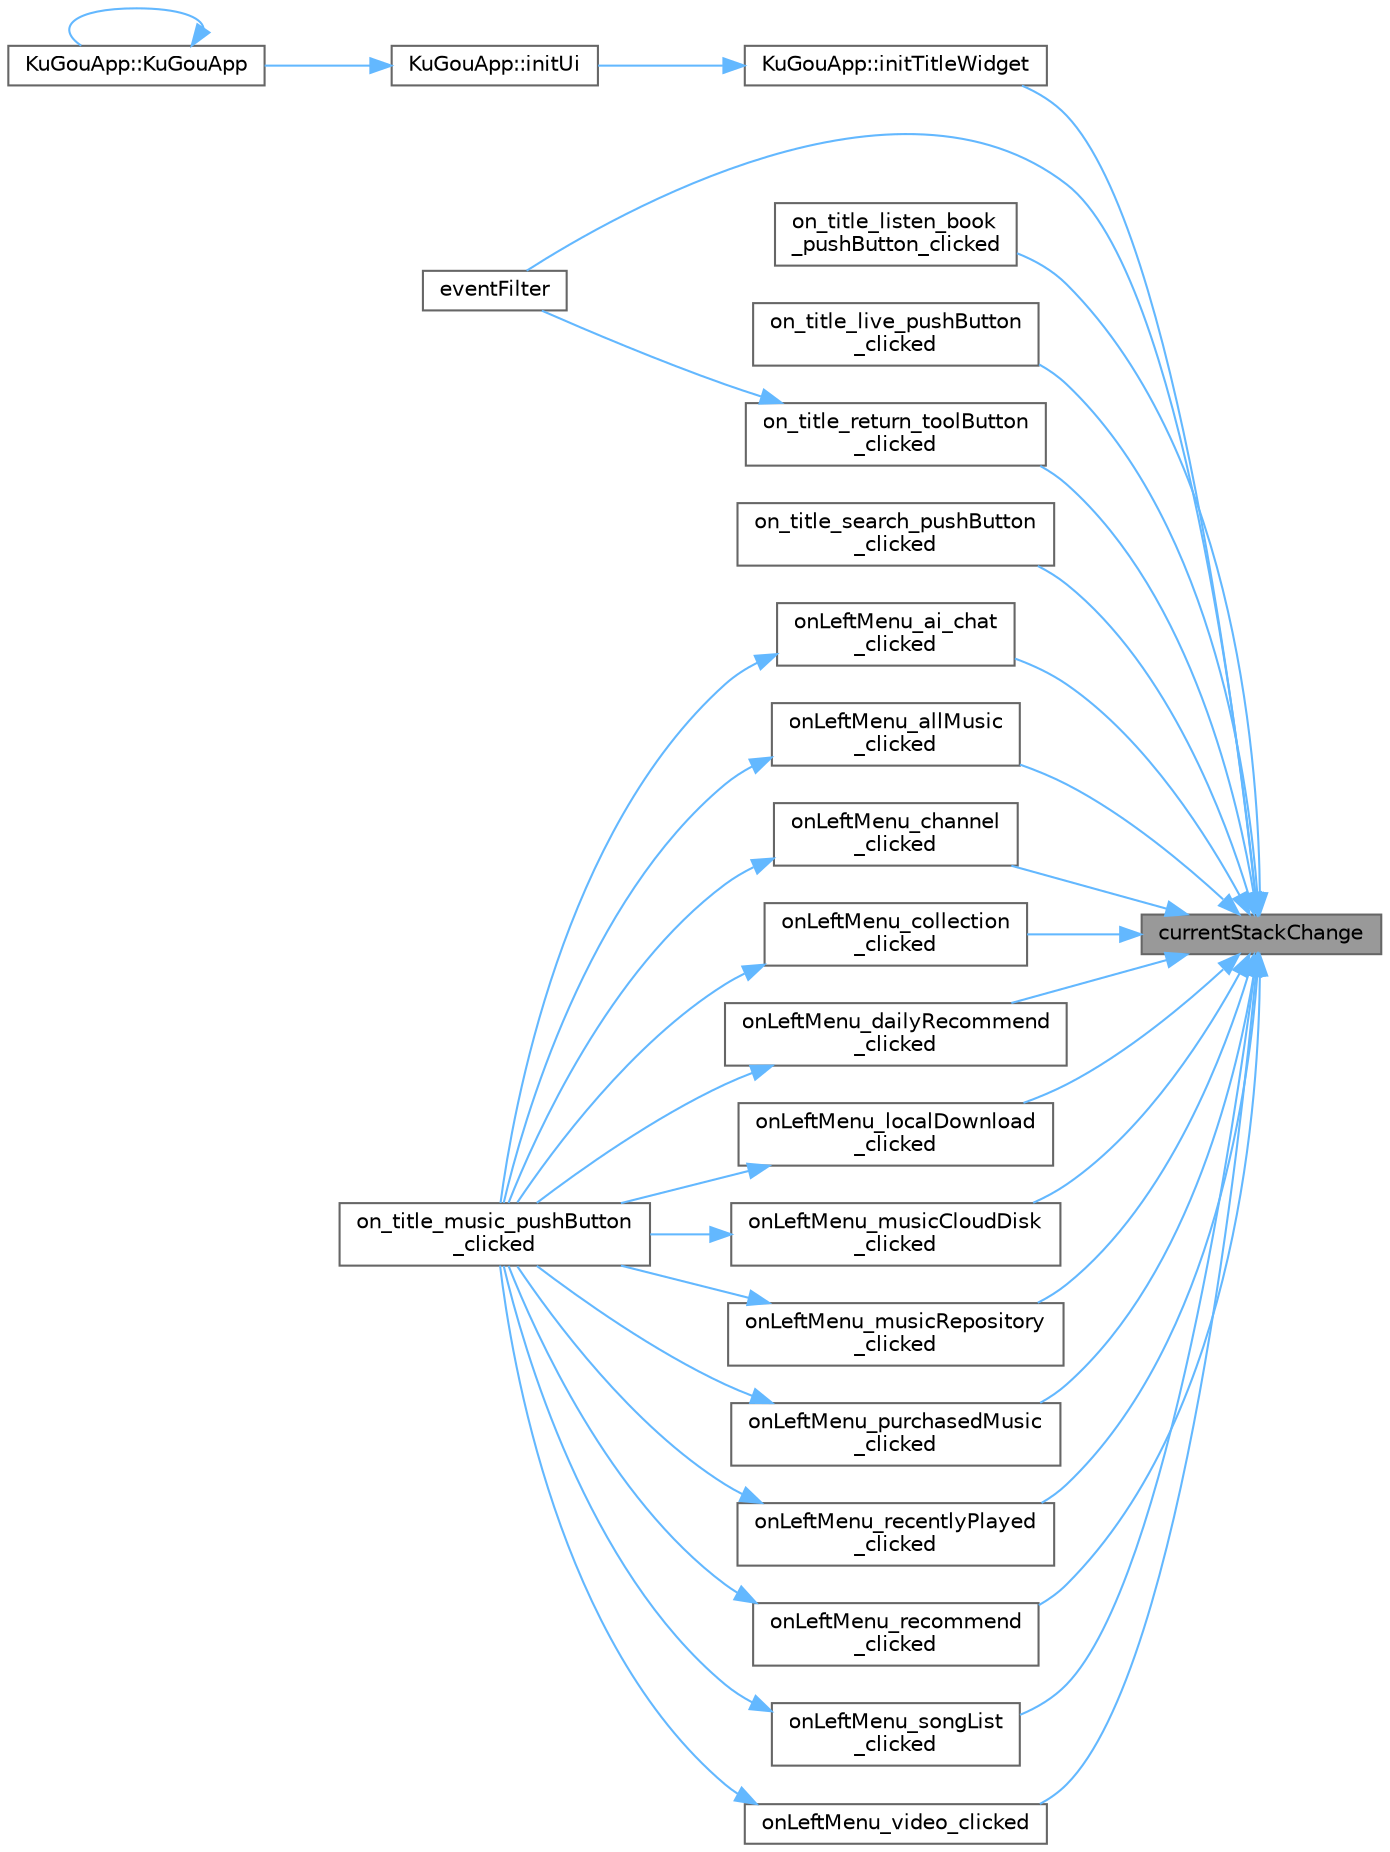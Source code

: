 digraph "currentStackChange"
{
 // LATEX_PDF_SIZE
  bgcolor="transparent";
  edge [fontname=Helvetica,fontsize=10,labelfontname=Helvetica,labelfontsize=10];
  node [fontname=Helvetica,fontsize=10,shape=box,height=0.2,width=0.4];
  rankdir="RL";
  Node1 [id="Node000001",label="currentStackChange",height=0.2,width=0.4,color="gray40", fillcolor="grey60", style="filled", fontcolor="black",tooltip="界面切换信号，通知界面索引和是否滑动"];
  Node1 -> Node2 [id="edge1_Node000001_Node000002",dir="back",color="steelblue1",style="solid",tooltip=" "];
  Node2 [id="Node000002",label="eventFilter",height=0.2,width=0.4,color="grey40", fillcolor="white", style="filled",URL="$class_title_widget.html#a7eb87a6d4464680c455d278d1d32eba6",tooltip="重写事件过滤器，处理鼠标返回/前进键和头像动画"];
  Node1 -> Node3 [id="edge2_Node000001_Node000003",dir="back",color="steelblue1",style="solid",tooltip=" "];
  Node3 [id="Node000003",label="KuGouApp::initTitleWidget",height=0.2,width=0.4,color="grey40", fillcolor="white", style="filled",URL="$class_ku_gou_app.html#a94fc5073f204939937996ae86cd18b18",tooltip="初始化标题栏"];
  Node3 -> Node4 [id="edge3_Node000003_Node000004",dir="back",color="steelblue1",style="solid",tooltip=" "];
  Node4 [id="Node000004",label="KuGouApp::initUi",height=0.2,width=0.4,color="grey40", fillcolor="white", style="filled",URL="$class_ku_gou_app.html#afba6e95967cc3eb25fd518f7bde6ec04",tooltip="初始化界面"];
  Node4 -> Node5 [id="edge4_Node000004_Node000005",dir="back",color="steelblue1",style="solid",tooltip=" "];
  Node5 [id="Node000005",label="KuGouApp::KuGouApp",height=0.2,width=0.4,color="grey40", fillcolor="white", style="filled",URL="$class_ku_gou_app.html#af7467d6f774dc85cb961cd95c055f622",tooltip="构造函数"];
  Node5 -> Node5 [id="edge5_Node000005_Node000005",dir="back",color="steelblue1",style="solid",tooltip=" "];
  Node1 -> Node6 [id="edge6_Node000001_Node000006",dir="back",color="steelblue1",style="solid",tooltip=" "];
  Node6 [id="Node000006",label="on_title_listen_book\l_pushButton_clicked",height=0.2,width=0.4,color="grey40", fillcolor="white", style="filled",URL="$class_title_widget.html#a40f0127127cf011df293e37027a65f59",tooltip="听书按钮点击事件，切换到听书界面"];
  Node1 -> Node7 [id="edge7_Node000001_Node000007",dir="back",color="steelblue1",style="solid",tooltip=" "];
  Node7 [id="Node000007",label="on_title_live_pushButton\l_clicked",height=0.2,width=0.4,color="grey40", fillcolor="white", style="filled",URL="$class_title_widget.html#a8c590849259eb9f1e11537e2f4ee0af5",tooltip="直播按钮点击事件，切换到直播界面"];
  Node1 -> Node8 [id="edge8_Node000001_Node000008",dir="back",color="steelblue1",style="solid",tooltip=" "];
  Node8 [id="Node000008",label="on_title_return_toolButton\l_clicked",height=0.2,width=0.4,color="grey40", fillcolor="white", style="filled",URL="$class_title_widget.html#abd715b0b94e1584991a0a26b3b23af4d",tooltip="返回按钮点击事件，触发界面回退"];
  Node8 -> Node2 [id="edge9_Node000008_Node000002",dir="back",color="steelblue1",style="solid",tooltip=" "];
  Node1 -> Node9 [id="edge10_Node000001_Node000009",dir="back",color="steelblue1",style="solid",tooltip=" "];
  Node9 [id="Node000009",label="on_title_search_pushButton\l_clicked",height=0.2,width=0.4,color="grey40", fillcolor="white", style="filled",URL="$class_title_widget.html#a28e3a173b5c24a58503c77884ef48830",tooltip="探索按钮点击事件，切换到探索界面"];
  Node1 -> Node10 [id="edge11_Node000001_Node000010",dir="back",color="steelblue1",style="solid",tooltip=" "];
  Node10 [id="Node000010",label="onLeftMenu_ai_chat\l_clicked",height=0.2,width=0.4,color="grey40", fillcolor="white", style="filled",URL="$class_title_widget.html#a4cf2d0526103b5c8396ac1819fff9d06",tooltip="左侧菜单AI对话项点击事件，切换到AI对话界面"];
  Node10 -> Node11 [id="edge12_Node000010_Node000011",dir="back",color="steelblue1",style="solid",tooltip=" "];
  Node11 [id="Node000011",label="on_title_music_pushButton\l_clicked",height=0.2,width=0.4,color="grey40", fillcolor="white", style="filled",URL="$class_title_widget.html#a400e46b6dcc19fd36e9928193f317775",tooltip="音乐按钮点击事件，切换到音乐界面"];
  Node1 -> Node12 [id="edge13_Node000001_Node000012",dir="back",color="steelblue1",style="solid",tooltip=" "];
  Node12 [id="Node000012",label="onLeftMenu_allMusic\l_clicked",height=0.2,width=0.4,color="grey40", fillcolor="white", style="filled",URL="$class_title_widget.html#a0231dc383b17063010a8c7634e658b71",tooltip="左侧菜单全部音乐项点击事件，切换到全部音乐界面"];
  Node12 -> Node11 [id="edge14_Node000012_Node000011",dir="back",color="steelblue1",style="solid",tooltip=" "];
  Node1 -> Node13 [id="edge15_Node000001_Node000013",dir="back",color="steelblue1",style="solid",tooltip=" "];
  Node13 [id="Node000013",label="onLeftMenu_channel\l_clicked",height=0.2,width=0.4,color="grey40", fillcolor="white", style="filled",URL="$class_title_widget.html#a82ab82289dcc73438c78a88ee801f0b9",tooltip="左侧菜单频道项点击事件，切换到频道界面"];
  Node13 -> Node11 [id="edge16_Node000013_Node000011",dir="back",color="steelblue1",style="solid",tooltip=" "];
  Node1 -> Node14 [id="edge17_Node000001_Node000014",dir="back",color="steelblue1",style="solid",tooltip=" "];
  Node14 [id="Node000014",label="onLeftMenu_collection\l_clicked",height=0.2,width=0.4,color="grey40", fillcolor="white", style="filled",URL="$class_title_widget.html#a35950dc676ca6c6f7d3bd3572f7aef84",tooltip="左侧菜单收藏项点击事件，切换到收藏界面"];
  Node14 -> Node11 [id="edge18_Node000014_Node000011",dir="back",color="steelblue1",style="solid",tooltip=" "];
  Node1 -> Node15 [id="edge19_Node000001_Node000015",dir="back",color="steelblue1",style="solid",tooltip=" "];
  Node15 [id="Node000015",label="onLeftMenu_dailyRecommend\l_clicked",height=0.2,width=0.4,color="grey40", fillcolor="white", style="filled",URL="$class_title_widget.html#a048bab5d61b1fb9719087d0496ac092a",tooltip="左侧菜单每日推荐项点击事件，切换到每日推荐界面"];
  Node15 -> Node11 [id="edge20_Node000015_Node000011",dir="back",color="steelblue1",style="solid",tooltip=" "];
  Node1 -> Node16 [id="edge21_Node000001_Node000016",dir="back",color="steelblue1",style="solid",tooltip=" "];
  Node16 [id="Node000016",label="onLeftMenu_localDownload\l_clicked",height=0.2,width=0.4,color="grey40", fillcolor="white", style="filled",URL="$class_title_widget.html#acf0a87bffc2c718f35736d5a29b020b8",tooltip="左侧菜单本地下载项点击事件，切换到本地下载界面"];
  Node16 -> Node11 [id="edge22_Node000016_Node000011",dir="back",color="steelblue1",style="solid",tooltip=" "];
  Node1 -> Node17 [id="edge23_Node000001_Node000017",dir="back",color="steelblue1",style="solid",tooltip=" "];
  Node17 [id="Node000017",label="onLeftMenu_musicCloudDisk\l_clicked",height=0.2,width=0.4,color="grey40", fillcolor="white", style="filled",URL="$class_title_widget.html#aaa7b83c8d6efceeefe56f44725484441",tooltip="左侧菜单音乐云盘项点击事件，切换到音乐云盘界面"];
  Node17 -> Node11 [id="edge24_Node000017_Node000011",dir="back",color="steelblue1",style="solid",tooltip=" "];
  Node1 -> Node18 [id="edge25_Node000001_Node000018",dir="back",color="steelblue1",style="solid",tooltip=" "];
  Node18 [id="Node000018",label="onLeftMenu_musicRepository\l_clicked",height=0.2,width=0.4,color="grey40", fillcolor="white", style="filled",URL="$class_title_widget.html#a26a09994453989a46bf1b6b9d2f3120d",tooltip="左侧菜单乐库项点击事件，切换到乐库界面"];
  Node18 -> Node11 [id="edge26_Node000018_Node000011",dir="back",color="steelblue1",style="solid",tooltip=" "];
  Node1 -> Node19 [id="edge27_Node000001_Node000019",dir="back",color="steelblue1",style="solid",tooltip=" "];
  Node19 [id="Node000019",label="onLeftMenu_purchasedMusic\l_clicked",height=0.2,width=0.4,color="grey40", fillcolor="white", style="filled",URL="$class_title_widget.html#a224e60f476ec12e06be7623b9ef1ebe5",tooltip="左侧菜单已购音乐项点击事件，切换到已购音乐界面"];
  Node19 -> Node11 [id="edge28_Node000019_Node000011",dir="back",color="steelblue1",style="solid",tooltip=" "];
  Node1 -> Node20 [id="edge29_Node000001_Node000020",dir="back",color="steelblue1",style="solid",tooltip=" "];
  Node20 [id="Node000020",label="onLeftMenu_recentlyPlayed\l_clicked",height=0.2,width=0.4,color="grey40", fillcolor="white", style="filled",URL="$class_title_widget.html#aa2a188939135c7906a17d7c2e794569e",tooltip="左侧菜单最近播放项点击事件，切换到最近播放界面"];
  Node20 -> Node11 [id="edge30_Node000020_Node000011",dir="back",color="steelblue1",style="solid",tooltip=" "];
  Node1 -> Node21 [id="edge31_Node000001_Node000021",dir="back",color="steelblue1",style="solid",tooltip=" "];
  Node21 [id="Node000021",label="onLeftMenu_recommend\l_clicked",height=0.2,width=0.4,color="grey40", fillcolor="white", style="filled",URL="$class_title_widget.html#a2a7701384483224e7e3fbddc4a8f8196",tooltip="左侧菜单推荐项点击事件，切换到推荐界面"];
  Node21 -> Node11 [id="edge32_Node000021_Node000011",dir="back",color="steelblue1",style="solid",tooltip=" "];
  Node1 -> Node22 [id="edge33_Node000001_Node000022",dir="back",color="steelblue1",style="solid",tooltip=" "];
  Node22 [id="Node000022",label="onLeftMenu_songList\l_clicked",height=0.2,width=0.4,color="grey40", fillcolor="white", style="filled",URL="$class_title_widget.html#a421c6a29fbdba52a69aee599d5245b4d",tooltip="左侧菜单歌单项点击事件，切换到歌单界面"];
  Node22 -> Node11 [id="edge34_Node000022_Node000011",dir="back",color="steelblue1",style="solid",tooltip=" "];
  Node1 -> Node23 [id="edge35_Node000001_Node000023",dir="back",color="steelblue1",style="solid",tooltip=" "];
  Node23 [id="Node000023",label="onLeftMenu_video_clicked",height=0.2,width=0.4,color="grey40", fillcolor="white", style="filled",URL="$class_title_widget.html#a9d3591d50396b3c07cdcdf9ac1f4e968",tooltip="左侧菜单视频项点击事件，切换到视频界面"];
  Node23 -> Node11 [id="edge36_Node000023_Node000011",dir="back",color="steelblue1",style="solid",tooltip=" "];
}
